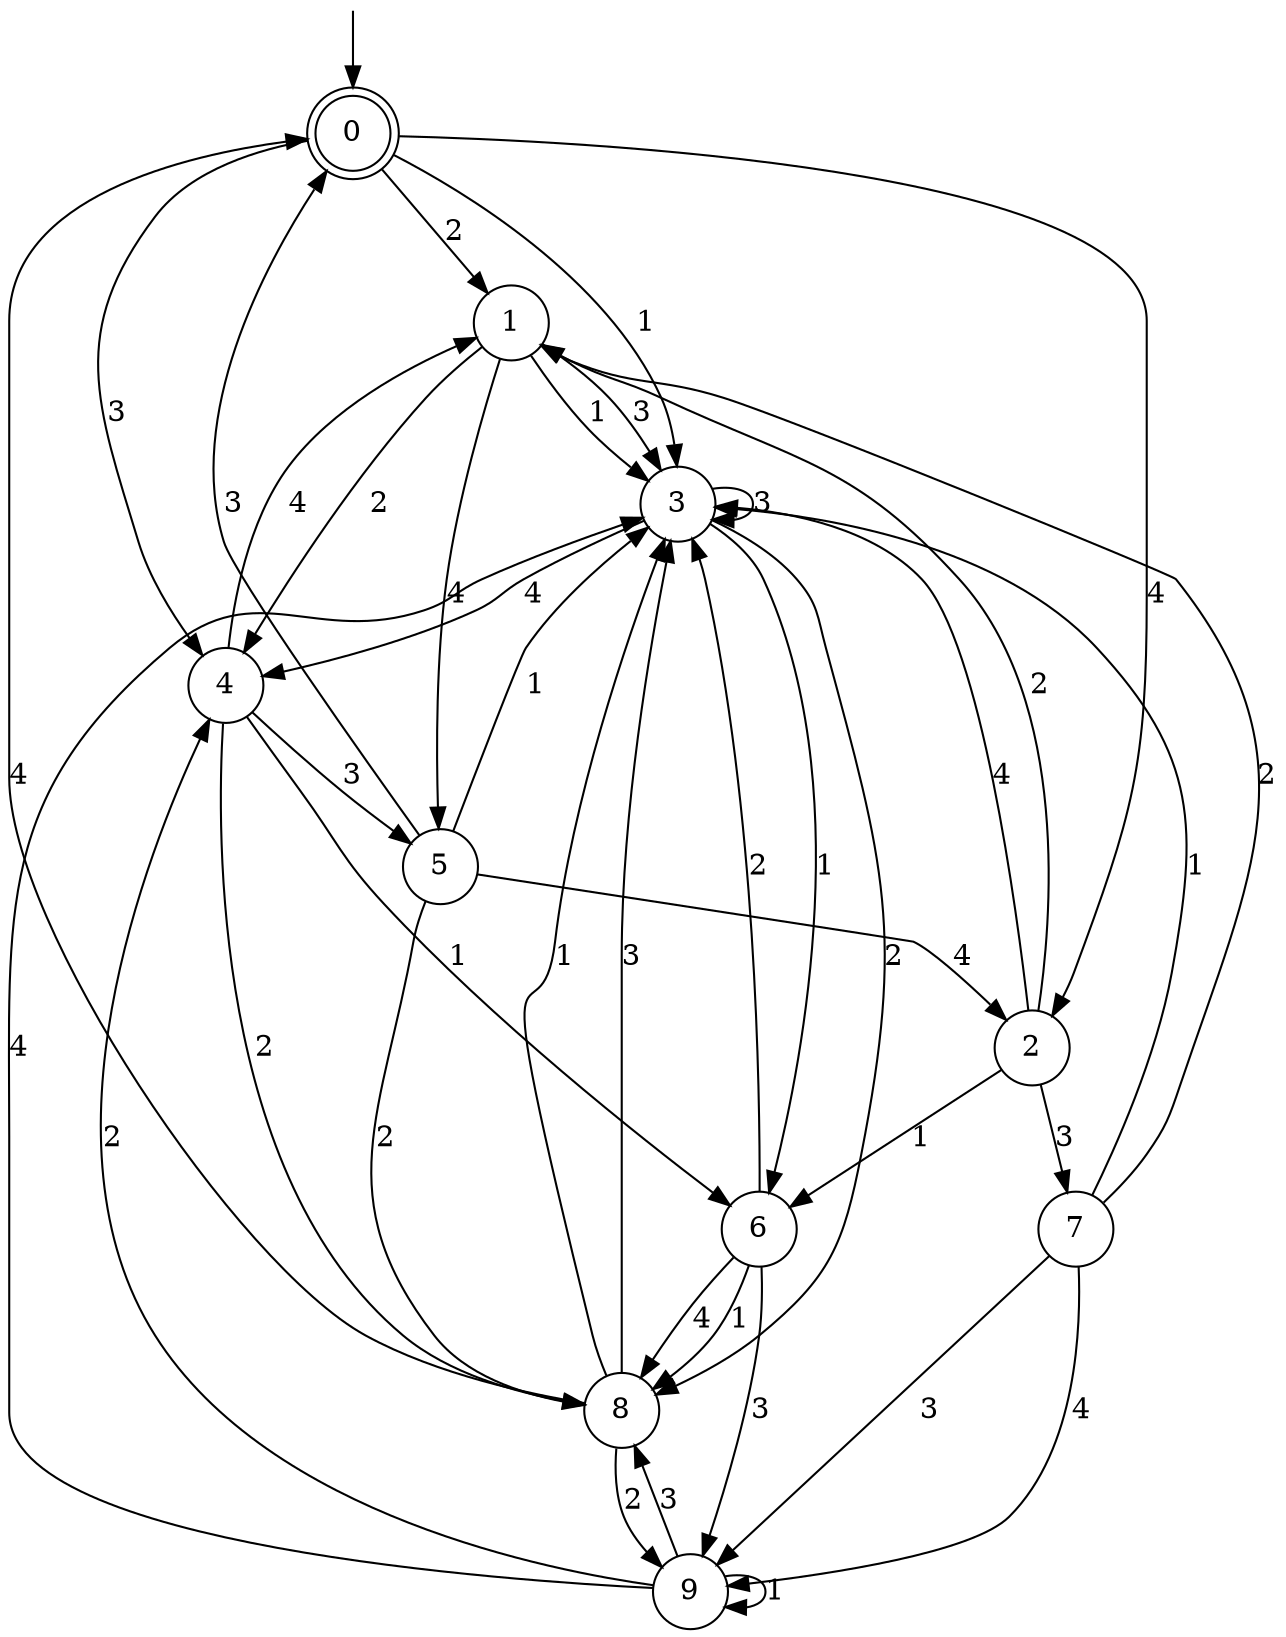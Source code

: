 digraph g {

	s0 [shape="doublecircle" label="0"];
	s1 [shape="circle" label="1"];
	s2 [shape="circle" label="2"];
	s3 [shape="circle" label="3"];
	s4 [shape="circle" label="4"];
	s5 [shape="circle" label="5"];
	s6 [shape="circle" label="6"];
	s7 [shape="circle" label="7"];
	s8 [shape="circle" label="8"];
	s9 [shape="circle" label="9"];
	s0 -> s1 [label="2"];
	s0 -> s2 [label="4"];
	s0 -> s3 [label="1"];
	s0 -> s4 [label="3"];
	s1 -> s4 [label="2"];
	s1 -> s5 [label="4"];
	s1 -> s3 [label="1"];
	s1 -> s3 [label="3"];
	s2 -> s1 [label="2"];
	s2 -> s3 [label="4"];
	s2 -> s6 [label="1"];
	s2 -> s7 [label="3"];
	s3 -> s8 [label="2"];
	s3 -> s4 [label="4"];
	s3 -> s6 [label="1"];
	s3 -> s3 [label="3"];
	s4 -> s8 [label="2"];
	s4 -> s1 [label="4"];
	s4 -> s6 [label="1"];
	s4 -> s5 [label="3"];
	s5 -> s8 [label="2"];
	s5 -> s2 [label="4"];
	s5 -> s3 [label="1"];
	s5 -> s0 [label="3"];
	s6 -> s3 [label="2"];
	s6 -> s8 [label="4"];
	s6 -> s8 [label="1"];
	s6 -> s9 [label="3"];
	s7 -> s1 [label="2"];
	s7 -> s9 [label="4"];
	s7 -> s3 [label="1"];
	s7 -> s9 [label="3"];
	s8 -> s9 [label="2"];
	s8 -> s0 [label="4"];
	s8 -> s3 [label="1"];
	s8 -> s3 [label="3"];
	s9 -> s4 [label="2"];
	s9 -> s3 [label="4"];
	s9 -> s9 [label="1"];
	s9 -> s8 [label="3"];

__start0 [label="" shape="none" width="0" height="0"];
__start0 -> s0;

}
